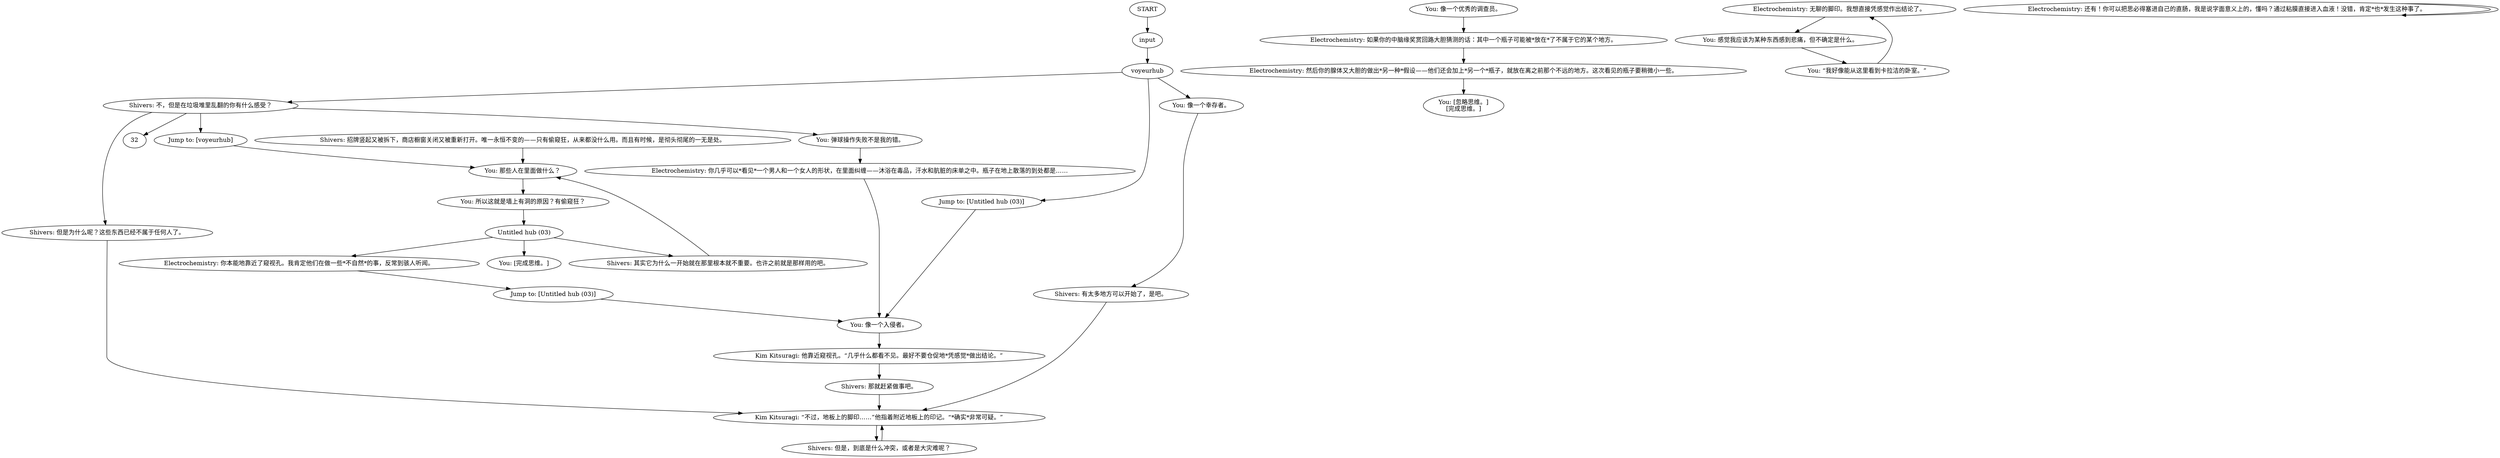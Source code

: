 # WHIRLING F3 ORB / peephole shivers
# 1. Doomed felt.
#2. This is not just a hole -- this is a peephole.
# ==================================================
digraph G {
	  0 [label="START"];
	  1 [label="input"];
	  2 [label="Electrochemistry: 然后你的腺体又大胆的做出*另一种*假设——他们还会加上*另一个*瓶子，就放在离之前那个不远的地方。这次看见的瓶子要稍微小一些。"];
	  3 [label="Shivers: 招牌竖起又被拆下，商店橱窗关闭又被重新打开。唯一永恒不变的——只有偷窥狂，从来都没什么用。而且有时候，是彻头彻尾的一无是处。"];
	  4 [label="You: 像一个优秀的调查员。"];
	  5 [label="Shivers: 但是为什么呢？这些东西已经不属于任何人了。"];
	  6 [label="Kim Kitsuragi: 他靠近窥视孔。“几乎什么都看不见。最好不要仓促地*凭感觉*做出结论。”"];
	  7 [label="Electrochemistry: 无聊的脚印。我想直接凭感觉作出结论了。"];
	  8 [label="Shivers: 但是，到底是什么冲突，或者是大灾难呢？"];
	  9 [label="Shivers: 有太多地方可以开始了，是吧。"];
	  10 [label="You: “我好像能从这里看到卡拉洁的卧室。”"];
	  11 [label="Shivers: 其实它为什么一开始就在那里根本就不重要。也许之前就是那样用的吧。"];
	  12 [label="Untitled hub (03)"];
	  13 [label="You: 像一个入侵者。"];
	  14 [label="Jump to: [voyeurhub]"];
	  15 [label="Kim Kitsuragi: “不过，地板上的脚印……”他指着附近地板上的印记。“*确实*非常可疑。”"];
	  16 [label="Shivers: 那就赶紧做事吧。"];
	  17 [label="Electrochemistry: 如果你的中脑缘奖赏回路大胆猜测的话：其中一个瓶子可能被*放在*了不属于它的某个地方。"];
	  18 [label="Jump to: [Untitled hub (03)]"];
	  19 [label="You: 感觉我应该为某种东西感到悲痛，但不确定是什么。"];
	  20 [label="You: 弹球操作失败不是我的错。"];
	  21 [label="Jump to: [Untitled hub (03)]"];
	  22 [label="Electrochemistry: 还有！你可以把思必得塞进自己的直肠，我是说字面意义上的，懂吗？通过粘膜直接进入血液！没错，肯定*也*发生这种事了。"];
	  23 [label="You: [忽略思维。]\n[完成思维。]"];
	  24 [label="Shivers: 不，但是在垃圾堆里乱翻的你有什么感受？"];
	  25 [label="Electrochemistry: 你几乎可以*看见*一个男人和一个女人的形状，在里面纠缠——沐浴在毒品，汗水和肮脏的床单之中。瓶子在地上散落的到处都是……"];
	  26 [label="voyeurhub"];
	  27 [label="You: 那些人在里面做什么？"];
	  28 [label="You: [完成思维。]"];
	  29 [label="Electrochemistry: 你本能地靠近了窥视孔。我肯定他们在做一些*不自然*的事，反常到骇人听闻。"];
	  30 [label="You: 所以这就是墙上有洞的原因？有偷窥狂？"];
	  31 [label="You: 像一个幸存者。"];
	  0 -> 1
	  1 -> 26
	  2 -> 23
	  3 -> 27
	  4 -> 17
	  5 -> 15
	  6 -> 16
	  7 -> 19
	  8 -> 15
	  9 -> 15
	  10 -> 7
	  11 -> 27
	  12 -> 11
	  12 -> 28
	  12 -> 29
	  13 -> 6
	  14 -> 27
	  15 -> 8
	  16 -> 15
	  17 -> 2
	  18 -> 13
	  19 -> 10
	  20 -> 25
	  21 -> 13
	  22 -> 22
	  24 -> 32
	  24 -> 20
	  24 -> 5
	  24 -> 14
	  25 -> 13
	  26 -> 24
	  26 -> 21
	  26 -> 31
	  27 -> 30
	  29 -> 18
	  30 -> 12
	  31 -> 9
}

